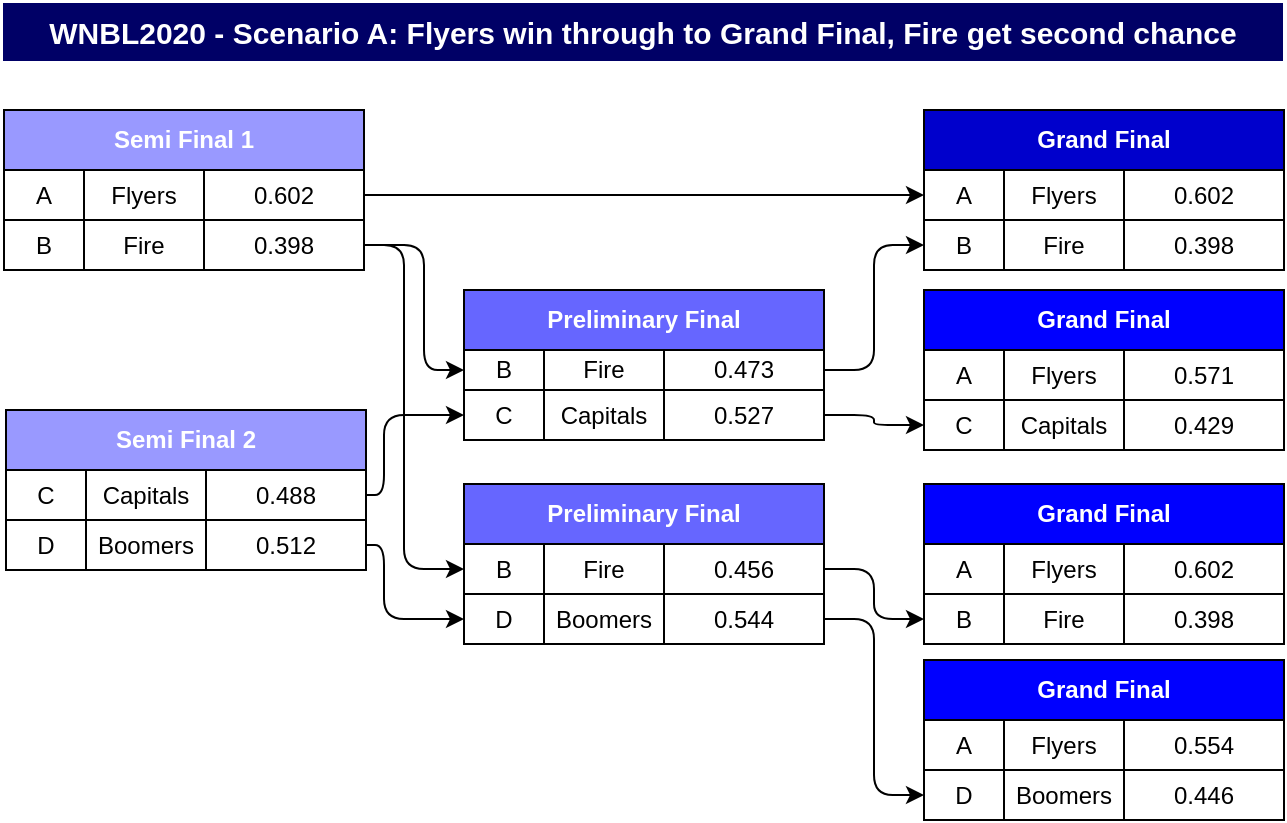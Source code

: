 <mxfile version="14.0.1" type="device"><diagram id="-s04s5UIccbkGPF2qlqy" name="Page-1"><mxGraphModel dx="734" dy="480" grid="0" gridSize="10" guides="1" tooltips="1" connect="1" arrows="1" fold="1" page="1" pageScale="1" pageWidth="827" pageHeight="1169" math="0" shadow="0"><root><mxCell id="0"/><mxCell id="1" parent="0"/><mxCell id="rZECUO4Jh04icBhuW293-1" value="Semi Final 1" style="shape=table;html=1;whiteSpace=wrap;startSize=30;container=1;collapsible=0;childLayout=tableLayout;fontStyle=1;align=center;fontColor=#FFFFFF;fillColor=#9999FF;" parent="1" vertex="1"><mxGeometry x="30" y="70" width="180" height="80" as="geometry"/></mxCell><mxCell id="rZECUO4Jh04icBhuW293-2" value="" style="shape=partialRectangle;html=1;whiteSpace=wrap;collapsible=0;dropTarget=0;pointerEvents=0;fillColor=none;top=0;left=0;bottom=0;right=0;points=[[0,0.5],[1,0.5]];portConstraint=eastwest;" parent="rZECUO4Jh04icBhuW293-1" vertex="1"><mxGeometry y="30" width="180" height="25" as="geometry"/></mxCell><mxCell id="rZECUO4Jh04icBhuW293-3" value="A" style="shape=partialRectangle;html=1;whiteSpace=wrap;connectable=0;fillColor=none;top=0;left=0;bottom=0;right=0;overflow=hidden;" parent="rZECUO4Jh04icBhuW293-2" vertex="1"><mxGeometry width="40" height="25" as="geometry"/></mxCell><mxCell id="rZECUO4Jh04icBhuW293-4" value="Flyers" style="shape=partialRectangle;html=1;whiteSpace=wrap;connectable=0;fillColor=none;top=0;left=0;bottom=0;right=0;overflow=hidden;" parent="rZECUO4Jh04icBhuW293-2" vertex="1"><mxGeometry x="40" width="60" height="25" as="geometry"/></mxCell><mxCell id="rZECUO4Jh04icBhuW293-5" value="0.602" style="shape=partialRectangle;html=1;whiteSpace=wrap;connectable=0;fillColor=none;top=0;left=0;bottom=0;right=0;overflow=hidden;" parent="rZECUO4Jh04icBhuW293-2" vertex="1"><mxGeometry x="100" width="80" height="25" as="geometry"/></mxCell><mxCell id="rZECUO4Jh04icBhuW293-6" value="" style="shape=partialRectangle;html=1;whiteSpace=wrap;collapsible=0;dropTarget=0;pointerEvents=0;fillColor=none;top=0;left=0;bottom=0;right=0;points=[[0,0.5],[1,0.5]];portConstraint=eastwest;" parent="rZECUO4Jh04icBhuW293-1" vertex="1"><mxGeometry y="55" width="180" height="25" as="geometry"/></mxCell><mxCell id="rZECUO4Jh04icBhuW293-7" value="B" style="shape=partialRectangle;html=1;whiteSpace=wrap;connectable=0;fillColor=none;top=0;left=0;bottom=0;right=0;overflow=hidden;" parent="rZECUO4Jh04icBhuW293-6" vertex="1"><mxGeometry width="40" height="25" as="geometry"/></mxCell><mxCell id="rZECUO4Jh04icBhuW293-8" value="Fire" style="shape=partialRectangle;html=1;whiteSpace=wrap;connectable=0;fillColor=none;top=0;left=0;bottom=0;right=0;overflow=hidden;" parent="rZECUO4Jh04icBhuW293-6" vertex="1"><mxGeometry x="40" width="60" height="25" as="geometry"/></mxCell><mxCell id="rZECUO4Jh04icBhuW293-9" value="0.398" style="shape=partialRectangle;html=1;whiteSpace=wrap;connectable=0;fillColor=none;top=0;left=0;bottom=0;right=0;overflow=hidden;" parent="rZECUO4Jh04icBhuW293-6" vertex="1"><mxGeometry x="100" width="80" height="25" as="geometry"/></mxCell><mxCell id="rZECUO4Jh04icBhuW293-14" value="Semi Final 2" style="shape=table;html=1;whiteSpace=wrap;startSize=30;container=1;collapsible=0;childLayout=tableLayout;fontStyle=1;align=center;fontColor=#FFFFFF;fillColor=#9999FF;" parent="1" vertex="1"><mxGeometry x="31" y="220" width="180" height="80" as="geometry"/></mxCell><mxCell id="rZECUO4Jh04icBhuW293-15" value="" style="shape=partialRectangle;html=1;whiteSpace=wrap;collapsible=0;dropTarget=0;pointerEvents=0;fillColor=none;top=0;left=0;bottom=0;right=0;points=[[0,0.5],[1,0.5]];portConstraint=eastwest;" parent="rZECUO4Jh04icBhuW293-14" vertex="1"><mxGeometry y="30" width="180" height="25" as="geometry"/></mxCell><mxCell id="rZECUO4Jh04icBhuW293-16" value="C" style="shape=partialRectangle;html=1;whiteSpace=wrap;connectable=0;fillColor=none;top=0;left=0;bottom=0;right=0;overflow=hidden;" parent="rZECUO4Jh04icBhuW293-15" vertex="1"><mxGeometry width="40" height="25" as="geometry"/></mxCell><mxCell id="rZECUO4Jh04icBhuW293-17" value="Capitals" style="shape=partialRectangle;html=1;whiteSpace=wrap;connectable=0;fillColor=none;top=0;left=0;bottom=0;right=0;overflow=hidden;" parent="rZECUO4Jh04icBhuW293-15" vertex="1"><mxGeometry x="40" width="60" height="25" as="geometry"/></mxCell><mxCell id="rZECUO4Jh04icBhuW293-18" value="0.488" style="shape=partialRectangle;html=1;whiteSpace=wrap;connectable=0;fillColor=none;top=0;left=0;bottom=0;right=0;overflow=hidden;" parent="rZECUO4Jh04icBhuW293-15" vertex="1"><mxGeometry x="100" width="80" height="25" as="geometry"/></mxCell><mxCell id="rZECUO4Jh04icBhuW293-19" value="" style="shape=partialRectangle;html=1;whiteSpace=wrap;collapsible=0;dropTarget=0;pointerEvents=0;fillColor=none;top=0;left=0;bottom=0;right=0;points=[[0,0.5],[1,0.5]];portConstraint=eastwest;" parent="rZECUO4Jh04icBhuW293-14" vertex="1"><mxGeometry y="55" width="180" height="25" as="geometry"/></mxCell><mxCell id="rZECUO4Jh04icBhuW293-20" value="D" style="shape=partialRectangle;html=1;whiteSpace=wrap;connectable=0;fillColor=none;top=0;left=0;bottom=0;right=0;overflow=hidden;" parent="rZECUO4Jh04icBhuW293-19" vertex="1"><mxGeometry width="40" height="25" as="geometry"/></mxCell><mxCell id="rZECUO4Jh04icBhuW293-21" value="Boomers" style="shape=partialRectangle;html=1;whiteSpace=wrap;connectable=0;fillColor=none;top=0;left=0;bottom=0;right=0;overflow=hidden;" parent="rZECUO4Jh04icBhuW293-19" vertex="1"><mxGeometry x="40" width="60" height="25" as="geometry"/></mxCell><mxCell id="rZECUO4Jh04icBhuW293-22" value="0.512" style="shape=partialRectangle;html=1;whiteSpace=wrap;connectable=0;fillColor=none;top=0;left=0;bottom=0;right=0;overflow=hidden;" parent="rZECUO4Jh04icBhuW293-19" vertex="1"><mxGeometry x="100" width="80" height="25" as="geometry"/></mxCell><mxCell id="rZECUO4Jh04icBhuW293-23" value="Preliminary Final" style="shape=table;html=1;whiteSpace=wrap;startSize=30;container=1;collapsible=0;childLayout=tableLayout;fontStyle=1;align=center;fillColor=#6666FF;fontColor=#FFFFFF;" parent="1" vertex="1"><mxGeometry x="260" y="160" width="180" height="75" as="geometry"/></mxCell><mxCell id="rZECUO4Jh04icBhuW293-24" value="" style="shape=partialRectangle;html=1;whiteSpace=wrap;collapsible=0;dropTarget=0;pointerEvents=0;fillColor=none;top=0;left=0;bottom=0;right=0;points=[[0,0.5],[1,0.5]];portConstraint=eastwest;" parent="rZECUO4Jh04icBhuW293-23" vertex="1"><mxGeometry y="30" width="180" height="20" as="geometry"/></mxCell><mxCell id="rZECUO4Jh04icBhuW293-25" value="B" style="shape=partialRectangle;html=1;whiteSpace=wrap;connectable=0;fillColor=none;top=0;left=0;bottom=0;right=0;overflow=hidden;" parent="rZECUO4Jh04icBhuW293-24" vertex="1"><mxGeometry width="40" height="20" as="geometry"/></mxCell><mxCell id="rZECUO4Jh04icBhuW293-26" value="Fire" style="shape=partialRectangle;html=1;whiteSpace=wrap;connectable=0;fillColor=none;top=0;left=0;bottom=0;right=0;overflow=hidden;" parent="rZECUO4Jh04icBhuW293-24" vertex="1"><mxGeometry x="40" width="60" height="20" as="geometry"/></mxCell><mxCell id="rZECUO4Jh04icBhuW293-27" value="0.473" style="shape=partialRectangle;html=1;whiteSpace=wrap;connectable=0;fillColor=none;top=0;left=0;bottom=0;right=0;overflow=hidden;" parent="rZECUO4Jh04icBhuW293-24" vertex="1"><mxGeometry x="100" width="80" height="20" as="geometry"/></mxCell><mxCell id="rZECUO4Jh04icBhuW293-28" value="" style="shape=partialRectangle;html=1;whiteSpace=wrap;collapsible=0;dropTarget=0;pointerEvents=0;fillColor=none;top=0;left=0;bottom=0;right=0;points=[[0,0.5],[1,0.5]];portConstraint=eastwest;" parent="rZECUO4Jh04icBhuW293-23" vertex="1"><mxGeometry y="50" width="180" height="25" as="geometry"/></mxCell><mxCell id="rZECUO4Jh04icBhuW293-29" value="C" style="shape=partialRectangle;html=1;whiteSpace=wrap;connectable=0;fillColor=none;top=0;left=0;bottom=0;right=0;overflow=hidden;" parent="rZECUO4Jh04icBhuW293-28" vertex="1"><mxGeometry width="40" height="25" as="geometry"/></mxCell><mxCell id="rZECUO4Jh04icBhuW293-30" value="Capitals" style="shape=partialRectangle;html=1;whiteSpace=wrap;connectable=0;fillColor=none;top=0;left=0;bottom=0;right=0;overflow=hidden;" parent="rZECUO4Jh04icBhuW293-28" vertex="1"><mxGeometry x="40" width="60" height="25" as="geometry"/></mxCell><mxCell id="rZECUO4Jh04icBhuW293-31" value="0.527" style="shape=partialRectangle;html=1;whiteSpace=wrap;connectable=0;fillColor=none;top=0;left=0;bottom=0;right=0;overflow=hidden;" parent="rZECUO4Jh04icBhuW293-28" vertex="1"><mxGeometry x="100" width="80" height="25" as="geometry"/></mxCell><mxCell id="rZECUO4Jh04icBhuW293-32" value="Preliminary Final" style="shape=table;html=1;whiteSpace=wrap;startSize=30;container=1;collapsible=0;childLayout=tableLayout;fontStyle=1;align=center;fillColor=#6666FF;fontColor=#FFFFFF;" parent="1" vertex="1"><mxGeometry x="260" y="257" width="180" height="80" as="geometry"/></mxCell><mxCell id="rZECUO4Jh04icBhuW293-33" value="" style="shape=partialRectangle;html=1;whiteSpace=wrap;collapsible=0;dropTarget=0;pointerEvents=0;fillColor=none;top=0;left=0;bottom=0;right=0;points=[[0,0.5],[1,0.5]];portConstraint=eastwest;" parent="rZECUO4Jh04icBhuW293-32" vertex="1"><mxGeometry y="30" width="180" height="25" as="geometry"/></mxCell><mxCell id="rZECUO4Jh04icBhuW293-34" value="B" style="shape=partialRectangle;html=1;whiteSpace=wrap;connectable=0;fillColor=none;top=0;left=0;bottom=0;right=0;overflow=hidden;" parent="rZECUO4Jh04icBhuW293-33" vertex="1"><mxGeometry width="40" height="25" as="geometry"/></mxCell><mxCell id="rZECUO4Jh04icBhuW293-35" value="Fire" style="shape=partialRectangle;html=1;whiteSpace=wrap;connectable=0;fillColor=none;top=0;left=0;bottom=0;right=0;overflow=hidden;" parent="rZECUO4Jh04icBhuW293-33" vertex="1"><mxGeometry x="40" width="60" height="25" as="geometry"/></mxCell><mxCell id="rZECUO4Jh04icBhuW293-36" value="0.456" style="shape=partialRectangle;html=1;whiteSpace=wrap;connectable=0;fillColor=none;top=0;left=0;bottom=0;right=0;overflow=hidden;" parent="rZECUO4Jh04icBhuW293-33" vertex="1"><mxGeometry x="100" width="80" height="25" as="geometry"/></mxCell><mxCell id="rZECUO4Jh04icBhuW293-37" value="" style="shape=partialRectangle;html=1;whiteSpace=wrap;collapsible=0;dropTarget=0;pointerEvents=0;fillColor=none;top=0;left=0;bottom=0;right=0;points=[[0,0.5],[1,0.5]];portConstraint=eastwest;" parent="rZECUO4Jh04icBhuW293-32" vertex="1"><mxGeometry y="55" width="180" height="25" as="geometry"/></mxCell><mxCell id="rZECUO4Jh04icBhuW293-38" value="D" style="shape=partialRectangle;html=1;whiteSpace=wrap;connectable=0;fillColor=none;top=0;left=0;bottom=0;right=0;overflow=hidden;" parent="rZECUO4Jh04icBhuW293-37" vertex="1"><mxGeometry width="40" height="25" as="geometry"/></mxCell><mxCell id="rZECUO4Jh04icBhuW293-39" value="Boomers&lt;span style=&quot;color: rgba(0 , 0 , 0 , 0) ; font-family: monospace ; font-size: 0px&quot;&gt;%3CmxGraphModel%3E%3Croot%3E%3CmxCell%20id%3D%220%22%2F%3E%3CmxCell%20id%3D%221%22%20parent%3D%220%22%2F%3E%3CmxCell%20id%3D%222%22%20value%3D%22Prelinary%20Final%22%20style%3D%22shape%3Dtable%3Bhtml%3D1%3BwhiteSpace%3Dwrap%3BstartSize%3D30%3Bcontainer%3D1%3Bcollapsible%3D0%3BchildLayout%3DtableLayout%3BfontStyle%3D1%3Balign%3Dcenter%3B%22%20vertex%3D%221%22%20parent%3D%221%22%3E%3CmxGeometry%20x%3D%22260%22%20y%3D%2270%22%20width%3D%22180%22%20height%3D%2280%22%20as%3D%22geometry%22%2F%3E%3C%2FmxCell%3E%3CmxCell%20id%3D%223%22%20value%3D%22%22%20style%3D%22shape%3DpartialRectangle%3Bhtml%3D1%3BwhiteSpace%3Dwrap%3Bcollapsible%3D0%3BdropTarget%3D0%3BpointerEvents%3D0%3BfillColor%3Dnone%3Btop%3D0%3Bleft%3D0%3Bbottom%3D0%3Bright%3D0%3Bpoints%3D%5B%5B0%2C0.5%5D%2C%5B1%2C0.5%5D%5D%3BportConstraint%3Deastwest%3B%22%20vertex%3D%221%22%20parent%3D%222%22%3E%3CmxGeometry%20y%3D%2230%22%20width%3D%22180%22%20height%3D%2225%22%20as%3D%22geometry%22%2F%3E%3C%2FmxCell%3E%3CmxCell%20id%3D%224%22%20value%3D%22B%22%20style%3D%22shape%3DpartialRectangle%3Bhtml%3D1%3BwhiteSpace%3Dwrap%3Bconnectable%3D0%3BfillColor%3Dnone%3Btop%3D0%3Bleft%3D0%3Bbottom%3D0%3Bright%3D0%3Boverflow%3Dhidden%3B%22%20vertex%3D%221%22%20parent%3D%223%22%3E%3CmxGeometry%20width%3D%2240%22%20height%3D%2225%22%20as%3D%22geometry%22%2F%3E%3C%2FmxCell%3E%3CmxCell%20id%3D%225%22%20value%3D%22Fire%22%20style%3D%22shape%3DpartialRectangle%3Bhtml%3D1%3BwhiteSpace%3Dwrap%3Bconnectable%3D0%3BfillColor%3Dnone%3Btop%3D0%3Bleft%3D0%3Bbottom%3D0%3Bright%3D0%3Boverflow%3Dhidden%3B%22%20vertex%3D%221%22%20parent%3D%223%22%3E%3CmxGeometry%20x%3D%2240%22%20width%3D%2260%22%20height%3D%2225%22%20as%3D%22geometry%22%2F%3E%3C%2FmxCell%3E%3CmxCell%20id%3D%226%22%20value%3D%22%22%20style%3D%22shape%3DpartialRectangle%3Bhtml%3D1%3BwhiteSpace%3Dwrap%3Bconnectable%3D0%3BfillColor%3Dnone%3Btop%3D0%3Bleft%3D0%3Bbottom%3D0%3Bright%3D0%3Boverflow%3Dhidden%3B%22%20vertex%3D%221%22%20parent%3D%223%22%3E%3CmxGeometry%20x%3D%22100%22%20width%3D%2280%22%20height%3D%2225%22%20as%3D%22geometry%22%2F%3E%3C%2FmxCell%3E%3CmxCell%20id%3D%227%22%20value%3D%22%22%20style%3D%22shape%3DpartialRectangle%3Bhtml%3D1%3BwhiteSpace%3Dwrap%3Bcollapsible%3D0%3BdropTarget%3D0%3BpointerEvents%3D0%3BfillColor%3Dnone%3Btop%3D0%3Bleft%3D0%3Bbottom%3D0%3Bright%3D0%3Bpoints%3D%5B%5B0%2C0.5%5D%2C%5B1%2C0.5%5D%5D%3BportConstraint%3Deastwest%3B%22%20vertex%3D%221%22%20parent%3D%222%22%3E%3CmxGeometry%20y%3D%2255%22%20width%3D%22180%22%20height%3D%2225%22%20as%3D%22geometry%22%2F%3E%3C%2FmxCell%3E%3CmxCell%20id%3D%228%22%20value%3D%22C%22%20style%3D%22shape%3DpartialRectangle%3Bhtml%3D1%3BwhiteSpace%3Dwrap%3Bconnectable%3D0%3BfillColor%3Dnone%3Btop%3D0%3Bleft%3D0%3Bbottom%3D0%3Bright%3D0%3Boverflow%3Dhidden%3B%22%20vertex%3D%221%22%20parent%3D%227%22%3E%3CmxGeometry%20width%3D%2240%22%20height%3D%2225%22%20as%3D%22geometry%22%2F%3E%3C%2FmxCell%3E%3CmxCell%20id%3D%229%22%20value%3D%22Capitals%22%20style%3D%22shape%3DpartialRectangle%3Bhtml%3D1%3BwhiteSpace%3Dwrap%3Bconnectable%3D0%3BfillColor%3Dnone%3Btop%3D0%3Bleft%3D0%3Bbottom%3D0%3Bright%3D0%3Boverflow%3Dhidden%3B%22%20vertex%3D%221%22%20parent%3D%227%22%3E%3CmxGeometry%20x%3D%2240%22%20width%3D%2260%22%20height%3D%2225%22%20as%3D%22geometry%22%2F%3E%3C%2FmxCell%3E%3CmxCell%20id%3D%2210%22%20value%3D%22%22%20style%3D%22shape%3DpartialRectangle%3Bhtml%3D1%3BwhiteSpace%3Dwrap%3Bconnectable%3D0%3BfillColor%3Dnone%3Btop%3D0%3Bleft%3D0%3Bbottom%3D0%3Bright%3D0%3Boverflow%3Dhidden%3B%22%20vertex%3D%221%22%20parent%3D%227%22%3E%3CmxGeometry%20x%3D%22100%22%20width%3D%2280%22%20height%3D%2225%22%20as%3D%22geometry%22%2F%3E%3C%2FmxCell%3E%3C%2Froot%3E%3C%2FmxGraphModel%3E&lt;/span&gt;" style="shape=partialRectangle;html=1;whiteSpace=wrap;connectable=0;fillColor=none;top=0;left=0;bottom=0;right=0;overflow=hidden;" parent="rZECUO4Jh04icBhuW293-37" vertex="1"><mxGeometry x="40" width="60" height="25" as="geometry"/></mxCell><mxCell id="rZECUO4Jh04icBhuW293-40" value="0.544" style="shape=partialRectangle;html=1;whiteSpace=wrap;connectable=0;fillColor=none;top=0;left=0;bottom=0;right=0;overflow=hidden;" parent="rZECUO4Jh04icBhuW293-37" vertex="1"><mxGeometry x="100" width="80" height="25" as="geometry"/></mxCell><mxCell id="rZECUO4Jh04icBhuW293-41" value="Grand Final" style="shape=table;html=1;whiteSpace=wrap;startSize=30;container=1;collapsible=0;childLayout=tableLayout;fontStyle=1;align=center;fillColor=#0000CC;fontColor=#FFFFFF;" parent="1" vertex="1"><mxGeometry x="490" y="70" width="180" height="80" as="geometry"/></mxCell><mxCell id="rZECUO4Jh04icBhuW293-42" value="" style="shape=partialRectangle;html=1;whiteSpace=wrap;collapsible=0;dropTarget=0;pointerEvents=0;fillColor=none;top=0;left=0;bottom=0;right=0;points=[[0,0.5],[1,0.5]];portConstraint=eastwest;" parent="rZECUO4Jh04icBhuW293-41" vertex="1"><mxGeometry y="30" width="180" height="25" as="geometry"/></mxCell><mxCell id="rZECUO4Jh04icBhuW293-43" value="A" style="shape=partialRectangle;html=1;whiteSpace=wrap;connectable=0;fillColor=none;top=0;left=0;bottom=0;right=0;overflow=hidden;" parent="rZECUO4Jh04icBhuW293-42" vertex="1"><mxGeometry width="40" height="25" as="geometry"/></mxCell><mxCell id="rZECUO4Jh04icBhuW293-44" value="Flyers" style="shape=partialRectangle;html=1;whiteSpace=wrap;connectable=0;fillColor=none;top=0;left=0;bottom=0;right=0;overflow=hidden;" parent="rZECUO4Jh04icBhuW293-42" vertex="1"><mxGeometry x="40" width="60" height="25" as="geometry"/></mxCell><mxCell id="rZECUO4Jh04icBhuW293-45" value="0.602" style="shape=partialRectangle;html=1;whiteSpace=wrap;connectable=0;fillColor=none;top=0;left=0;bottom=0;right=0;overflow=hidden;" parent="rZECUO4Jh04icBhuW293-42" vertex="1"><mxGeometry x="100" width="80" height="25" as="geometry"/></mxCell><mxCell id="rZECUO4Jh04icBhuW293-46" value="" style="shape=partialRectangle;html=1;whiteSpace=wrap;collapsible=0;dropTarget=0;pointerEvents=0;fillColor=none;top=0;left=0;bottom=0;right=0;points=[[0,0.5],[1,0.5]];portConstraint=eastwest;" parent="rZECUO4Jh04icBhuW293-41" vertex="1"><mxGeometry y="55" width="180" height="25" as="geometry"/></mxCell><mxCell id="rZECUO4Jh04icBhuW293-47" value="B" style="shape=partialRectangle;html=1;whiteSpace=wrap;connectable=0;fillColor=none;top=0;left=0;bottom=0;right=0;overflow=hidden;" parent="rZECUO4Jh04icBhuW293-46" vertex="1"><mxGeometry width="40" height="25" as="geometry"/></mxCell><mxCell id="rZECUO4Jh04icBhuW293-48" value="Fire" style="shape=partialRectangle;html=1;whiteSpace=wrap;connectable=0;fillColor=none;top=0;left=0;bottom=0;right=0;overflow=hidden;" parent="rZECUO4Jh04icBhuW293-46" vertex="1"><mxGeometry x="40" width="60" height="25" as="geometry"/></mxCell><mxCell id="rZECUO4Jh04icBhuW293-49" value="0.398" style="shape=partialRectangle;html=1;whiteSpace=wrap;connectable=0;fillColor=none;top=0;left=0;bottom=0;right=0;overflow=hidden;" parent="rZECUO4Jh04icBhuW293-46" vertex="1"><mxGeometry x="100" width="80" height="25" as="geometry"/></mxCell><mxCell id="rZECUO4Jh04icBhuW293-50" value="Grand Final" style="shape=table;html=1;whiteSpace=wrap;startSize=30;container=1;collapsible=0;childLayout=tableLayout;fontStyle=1;align=center;fillColor=#0000FF;fontColor=#FFFFFF;" parent="1" vertex="1"><mxGeometry x="490" y="160" width="180" height="80" as="geometry"/></mxCell><mxCell id="rZECUO4Jh04icBhuW293-51" value="" style="shape=partialRectangle;html=1;whiteSpace=wrap;collapsible=0;dropTarget=0;pointerEvents=0;fillColor=none;top=0;left=0;bottom=0;right=0;points=[[0,0.5],[1,0.5]];portConstraint=eastwest;" parent="rZECUO4Jh04icBhuW293-50" vertex="1"><mxGeometry y="30" width="180" height="25" as="geometry"/></mxCell><mxCell id="rZECUO4Jh04icBhuW293-52" value="A" style="shape=partialRectangle;html=1;whiteSpace=wrap;connectable=0;fillColor=none;top=0;left=0;bottom=0;right=0;overflow=hidden;" parent="rZECUO4Jh04icBhuW293-51" vertex="1"><mxGeometry width="40" height="25" as="geometry"/></mxCell><mxCell id="rZECUO4Jh04icBhuW293-53" value="Flyers" style="shape=partialRectangle;html=1;whiteSpace=wrap;connectable=0;fillColor=none;top=0;left=0;bottom=0;right=0;overflow=hidden;" parent="rZECUO4Jh04icBhuW293-51" vertex="1"><mxGeometry x="40" width="60" height="25" as="geometry"/></mxCell><mxCell id="rZECUO4Jh04icBhuW293-54" value="0.571" style="shape=partialRectangle;html=1;whiteSpace=wrap;connectable=0;fillColor=none;top=0;left=0;bottom=0;right=0;overflow=hidden;" parent="rZECUO4Jh04icBhuW293-51" vertex="1"><mxGeometry x="100" width="80" height="25" as="geometry"/></mxCell><mxCell id="rZECUO4Jh04icBhuW293-55" value="" style="shape=partialRectangle;html=1;whiteSpace=wrap;collapsible=0;dropTarget=0;pointerEvents=0;fillColor=none;top=0;left=0;bottom=0;right=0;points=[[0,0.5],[1,0.5]];portConstraint=eastwest;" parent="rZECUO4Jh04icBhuW293-50" vertex="1"><mxGeometry y="55" width="180" height="25" as="geometry"/></mxCell><mxCell id="rZECUO4Jh04icBhuW293-56" value="C" style="shape=partialRectangle;html=1;whiteSpace=wrap;connectable=0;fillColor=none;top=0;left=0;bottom=0;right=0;overflow=hidden;" parent="rZECUO4Jh04icBhuW293-55" vertex="1"><mxGeometry width="40" height="25" as="geometry"/></mxCell><mxCell id="rZECUO4Jh04icBhuW293-57" value="Capitals" style="shape=partialRectangle;html=1;whiteSpace=wrap;connectable=0;fillColor=none;top=0;left=0;bottom=0;right=0;overflow=hidden;" parent="rZECUO4Jh04icBhuW293-55" vertex="1"><mxGeometry x="40" width="60" height="25" as="geometry"/></mxCell><mxCell id="rZECUO4Jh04icBhuW293-58" value="0.429" style="shape=partialRectangle;html=1;whiteSpace=wrap;connectable=0;fillColor=none;top=0;left=0;bottom=0;right=0;overflow=hidden;" parent="rZECUO4Jh04icBhuW293-55" vertex="1"><mxGeometry x="100" width="80" height="25" as="geometry"/></mxCell><mxCell id="rZECUO4Jh04icBhuW293-59" value="Grand Final" style="shape=table;html=1;whiteSpace=wrap;startSize=30;container=1;collapsible=0;childLayout=tableLayout;fontStyle=1;align=center;fillColor=#0000FF;fontColor=#FFFFFF;" parent="1" vertex="1"><mxGeometry x="490" y="257" width="180" height="80" as="geometry"/></mxCell><mxCell id="rZECUO4Jh04icBhuW293-60" value="" style="shape=partialRectangle;html=1;whiteSpace=wrap;collapsible=0;dropTarget=0;pointerEvents=0;fillColor=none;top=0;left=0;bottom=0;right=0;points=[[0,0.5],[1,0.5]];portConstraint=eastwest;" parent="rZECUO4Jh04icBhuW293-59" vertex="1"><mxGeometry y="30" width="180" height="25" as="geometry"/></mxCell><mxCell id="rZECUO4Jh04icBhuW293-61" value="A" style="shape=partialRectangle;html=1;whiteSpace=wrap;connectable=0;fillColor=none;top=0;left=0;bottom=0;right=0;overflow=hidden;" parent="rZECUO4Jh04icBhuW293-60" vertex="1"><mxGeometry width="40" height="25" as="geometry"/></mxCell><mxCell id="rZECUO4Jh04icBhuW293-62" value="Flyers" style="shape=partialRectangle;html=1;whiteSpace=wrap;connectable=0;fillColor=none;top=0;left=0;bottom=0;right=0;overflow=hidden;" parent="rZECUO4Jh04icBhuW293-60" vertex="1"><mxGeometry x="40" width="60" height="25" as="geometry"/></mxCell><mxCell id="rZECUO4Jh04icBhuW293-63" value="0.602" style="shape=partialRectangle;html=1;whiteSpace=wrap;connectable=0;fillColor=none;top=0;left=0;bottom=0;right=0;overflow=hidden;" parent="rZECUO4Jh04icBhuW293-60" vertex="1"><mxGeometry x="100" width="80" height="25" as="geometry"/></mxCell><mxCell id="rZECUO4Jh04icBhuW293-64" value="" style="shape=partialRectangle;html=1;whiteSpace=wrap;collapsible=0;dropTarget=0;pointerEvents=0;fillColor=none;top=0;left=0;bottom=0;right=0;points=[[0,0.5],[1,0.5]];portConstraint=eastwest;" parent="rZECUO4Jh04icBhuW293-59" vertex="1"><mxGeometry y="55" width="180" height="25" as="geometry"/></mxCell><mxCell id="rZECUO4Jh04icBhuW293-65" value="B" style="shape=partialRectangle;html=1;whiteSpace=wrap;connectable=0;fillColor=none;top=0;left=0;bottom=0;right=0;overflow=hidden;" parent="rZECUO4Jh04icBhuW293-64" vertex="1"><mxGeometry width="40" height="25" as="geometry"/></mxCell><mxCell id="rZECUO4Jh04icBhuW293-66" value="Fire" style="shape=partialRectangle;html=1;whiteSpace=wrap;connectable=0;fillColor=none;top=0;left=0;bottom=0;right=0;overflow=hidden;" parent="rZECUO4Jh04icBhuW293-64" vertex="1"><mxGeometry x="40" width="60" height="25" as="geometry"/></mxCell><mxCell id="rZECUO4Jh04icBhuW293-67" value="0.398" style="shape=partialRectangle;html=1;whiteSpace=wrap;connectable=0;fillColor=none;top=0;left=0;bottom=0;right=0;overflow=hidden;" parent="rZECUO4Jh04icBhuW293-64" vertex="1"><mxGeometry x="100" width="80" height="25" as="geometry"/></mxCell><mxCell id="rZECUO4Jh04icBhuW293-68" value="Grand Final" style="shape=table;html=1;whiteSpace=wrap;startSize=30;container=1;collapsible=0;childLayout=tableLayout;fontStyle=1;align=center;fillColor=#0000FF;fontColor=#FFFFFF;" parent="1" vertex="1"><mxGeometry x="490" y="345" width="180" height="80" as="geometry"/></mxCell><mxCell id="rZECUO4Jh04icBhuW293-69" value="" style="shape=partialRectangle;html=1;whiteSpace=wrap;collapsible=0;dropTarget=0;pointerEvents=0;fillColor=none;top=0;left=0;bottom=0;right=0;points=[[0,0.5],[1,0.5]];portConstraint=eastwest;" parent="rZECUO4Jh04icBhuW293-68" vertex="1"><mxGeometry y="30" width="180" height="25" as="geometry"/></mxCell><mxCell id="rZECUO4Jh04icBhuW293-70" value="A" style="shape=partialRectangle;html=1;whiteSpace=wrap;connectable=0;fillColor=none;top=0;left=0;bottom=0;right=0;overflow=hidden;" parent="rZECUO4Jh04icBhuW293-69" vertex="1"><mxGeometry width="40" height="25" as="geometry"/></mxCell><mxCell id="rZECUO4Jh04icBhuW293-71" value="Flyers" style="shape=partialRectangle;html=1;whiteSpace=wrap;connectable=0;fillColor=none;top=0;left=0;bottom=0;right=0;overflow=hidden;" parent="rZECUO4Jh04icBhuW293-69" vertex="1"><mxGeometry x="40" width="60" height="25" as="geometry"/></mxCell><mxCell id="rZECUO4Jh04icBhuW293-72" value="0.554" style="shape=partialRectangle;html=1;whiteSpace=wrap;connectable=0;fillColor=none;top=0;left=0;bottom=0;right=0;overflow=hidden;" parent="rZECUO4Jh04icBhuW293-69" vertex="1"><mxGeometry x="100" width="80" height="25" as="geometry"/></mxCell><mxCell id="rZECUO4Jh04icBhuW293-73" value="" style="shape=partialRectangle;html=1;whiteSpace=wrap;collapsible=0;dropTarget=0;pointerEvents=0;fillColor=none;top=0;left=0;bottom=0;right=0;points=[[0,0.5],[1,0.5]];portConstraint=eastwest;" parent="rZECUO4Jh04icBhuW293-68" vertex="1"><mxGeometry y="55" width="180" height="25" as="geometry"/></mxCell><mxCell id="rZECUO4Jh04icBhuW293-74" value="D" style="shape=partialRectangle;html=1;whiteSpace=wrap;connectable=0;fillColor=none;top=0;left=0;bottom=0;right=0;overflow=hidden;" parent="rZECUO4Jh04icBhuW293-73" vertex="1"><mxGeometry width="40" height="25" as="geometry"/></mxCell><mxCell id="rZECUO4Jh04icBhuW293-75" value="Boomers" style="shape=partialRectangle;html=1;whiteSpace=wrap;connectable=0;fillColor=none;top=0;left=0;bottom=0;right=0;overflow=hidden;" parent="rZECUO4Jh04icBhuW293-73" vertex="1"><mxGeometry x="40" width="60" height="25" as="geometry"/></mxCell><mxCell id="rZECUO4Jh04icBhuW293-76" value="0.446" style="shape=partialRectangle;html=1;whiteSpace=wrap;connectable=0;fillColor=none;top=0;left=0;bottom=0;right=0;overflow=hidden;" parent="rZECUO4Jh04icBhuW293-73" vertex="1"><mxGeometry x="100" width="80" height="25" as="geometry"/></mxCell><mxCell id="rZECUO4Jh04icBhuW293-78" value="" style="edgeStyle=elbowEdgeStyle;elbow=horizontal;endArrow=classic;html=1;entryX=0;entryY=0.5;entryDx=0;entryDy=0;exitX=1;exitY=0.5;exitDx=0;exitDy=0;" parent="1" source="rZECUO4Jh04icBhuW293-6" target="rZECUO4Jh04icBhuW293-24" edge="1"><mxGeometry width="50" height="50" relative="1" as="geometry"><mxPoint x="210" y="197" as="sourcePoint"/><mxPoint x="240" y="177" as="targetPoint"/><Array as="points"><mxPoint x="240" y="207"/></Array></mxGeometry></mxCell><mxCell id="rZECUO4Jh04icBhuW293-79" value="" style="edgeStyle=elbowEdgeStyle;elbow=horizontal;endArrow=classic;html=1;exitX=1;exitY=0.5;exitDx=0;exitDy=0;" parent="1" source="rZECUO4Jh04icBhuW293-6" target="rZECUO4Jh04icBhuW293-33" edge="1"><mxGeometry width="50" height="50" relative="1" as="geometry"><mxPoint x="350" y="377" as="sourcePoint"/><mxPoint x="400" y="327" as="targetPoint"/><Array as="points"><mxPoint x="230" y="277"/></Array></mxGeometry></mxCell><mxCell id="rZECUO4Jh04icBhuW293-80" value="" style="edgeStyle=elbowEdgeStyle;elbow=horizontal;endArrow=classic;html=1;exitX=1;exitY=0.5;exitDx=0;exitDy=0;entryX=0;entryY=0.5;entryDx=0;entryDy=0;" parent="1" source="rZECUO4Jh04icBhuW293-15" target="rZECUO4Jh04icBhuW293-28" edge="1"><mxGeometry width="50" height="50" relative="1" as="geometry"><mxPoint x="210" y="317" as="sourcePoint"/><mxPoint x="260" y="267" as="targetPoint"/><Array as="points"><mxPoint x="220" y="220"/></Array></mxGeometry></mxCell><mxCell id="rZECUO4Jh04icBhuW293-81" value="" style="edgeStyle=elbowEdgeStyle;elbow=horizontal;endArrow=classic;html=1;entryX=0;entryY=0.5;entryDx=0;entryDy=0;exitX=1;exitY=0.5;exitDx=0;exitDy=0;" parent="1" source="rZECUO4Jh04icBhuW293-33" target="rZECUO4Jh04icBhuW293-64" edge="1"><mxGeometry width="50" height="50" relative="1" as="geometry"><mxPoint x="440" y="360" as="sourcePoint"/><mxPoint x="490" y="310" as="targetPoint"/></mxGeometry></mxCell><mxCell id="rZECUO4Jh04icBhuW293-82" value="" style="edgeStyle=elbowEdgeStyle;elbow=horizontal;endArrow=classic;html=1;exitX=1;exitY=0.5;exitDx=0;exitDy=0;entryX=0;entryY=0.5;entryDx=0;entryDy=0;" parent="1" source="rZECUO4Jh04icBhuW293-19" target="rZECUO4Jh04icBhuW293-37" edge="1"><mxGeometry width="50" height="50" relative="1" as="geometry"><mxPoint x="210" y="367" as="sourcePoint"/><mxPoint x="260" y="317" as="targetPoint"/><Array as="points"><mxPoint x="220" y="300"/></Array></mxGeometry></mxCell><mxCell id="rZECUO4Jh04icBhuW293-83" value="" style="edgeStyle=elbowEdgeStyle;elbow=horizontal;endArrow=classic;html=1;entryX=0;entryY=0.5;entryDx=0;entryDy=0;exitX=1;exitY=0.5;exitDx=0;exitDy=0;" parent="1" source="rZECUO4Jh04icBhuW293-24" target="rZECUO4Jh04icBhuW293-46" edge="1"><mxGeometry width="50" height="50" relative="1" as="geometry"><mxPoint x="440" y="220" as="sourcePoint"/><mxPoint x="490" y="170" as="targetPoint"/></mxGeometry></mxCell><mxCell id="rZECUO4Jh04icBhuW293-84" value="" style="edgeStyle=elbowEdgeStyle;elbow=horizontal;endArrow=classic;html=1;exitX=1;exitY=0.5;exitDx=0;exitDy=0;" parent="1" source="rZECUO4Jh04icBhuW293-2" target="rZECUO4Jh04icBhuW293-42" edge="1"><mxGeometry width="50" height="50" relative="1" as="geometry"><mxPoint x="210" y="187" as="sourcePoint"/><mxPoint x="260" y="137" as="targetPoint"/></mxGeometry></mxCell><mxCell id="rZECUO4Jh04icBhuW293-85" value="" style="edgeStyle=elbowEdgeStyle;elbow=horizontal;endArrow=classic;html=1;entryX=0;entryY=0.5;entryDx=0;entryDy=0;exitX=1;exitY=0.5;exitDx=0;exitDy=0;" parent="1" source="rZECUO4Jh04icBhuW293-28" target="rZECUO4Jh04icBhuW293-55" edge="1"><mxGeometry width="50" height="50" relative="1" as="geometry"><mxPoint x="440" y="242" as="sourcePoint"/><mxPoint x="490" y="192" as="targetPoint"/></mxGeometry></mxCell><mxCell id="rZECUO4Jh04icBhuW293-86" value="" style="edgeStyle=elbowEdgeStyle;elbow=horizontal;endArrow=classic;html=1;entryX=0;entryY=0.5;entryDx=0;entryDy=0;exitX=1;exitY=0.5;exitDx=0;exitDy=0;" parent="1" source="rZECUO4Jh04icBhuW293-37" target="rZECUO4Jh04icBhuW293-73" edge="1"><mxGeometry width="50" height="50" relative="1" as="geometry"><mxPoint x="440" y="387" as="sourcePoint"/><mxPoint x="490" y="337" as="targetPoint"/></mxGeometry></mxCell><mxCell id="rZECUO4Jh04icBhuW293-87" value="WNBL2020 - Scenario A: Flyers win through to Grand Final, Fire get second chance" style="rounded=0;whiteSpace=wrap;html=1;strokeColor=#FFFFFF;fontStyle=1;fillColor=#000066;fontColor=#FFFFFF;fontSize=15;" parent="1" vertex="1"><mxGeometry x="29" y="16" width="641" height="30" as="geometry"/></mxCell></root></mxGraphModel></diagram></mxfile>